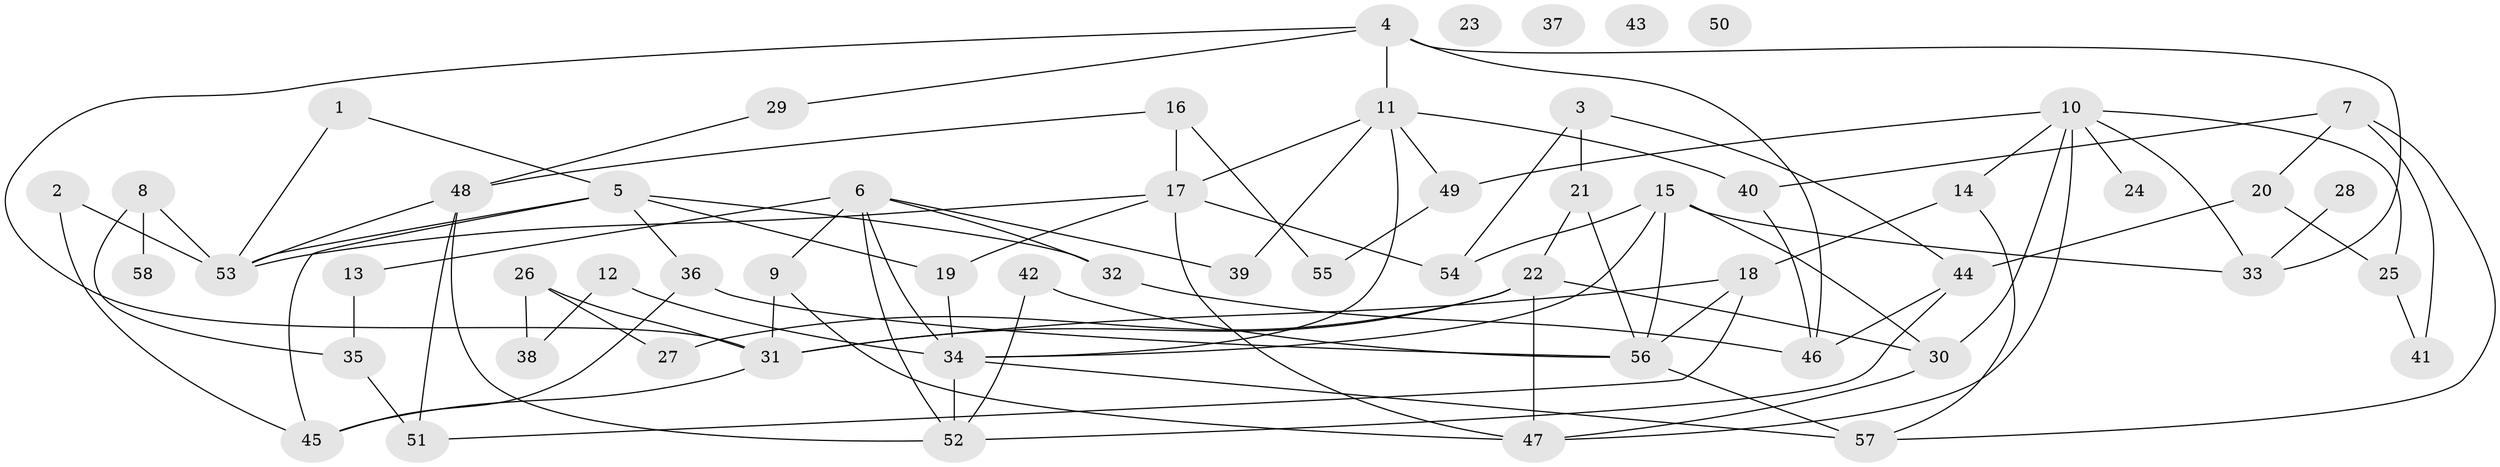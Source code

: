 // coarse degree distribution, {5: 0.15789473684210525, 2: 0.15789473684210525, 6: 0.10526315789473684, 8: 0.13157894736842105, 3: 0.13157894736842105, 7: 0.02631578947368421, 4: 0.13157894736842105, 0: 0.10526315789473684, 1: 0.05263157894736842}
// Generated by graph-tools (version 1.1) at 2025/41/03/06/25 10:41:22]
// undirected, 58 vertices, 97 edges
graph export_dot {
graph [start="1"]
  node [color=gray90,style=filled];
  1;
  2;
  3;
  4;
  5;
  6;
  7;
  8;
  9;
  10;
  11;
  12;
  13;
  14;
  15;
  16;
  17;
  18;
  19;
  20;
  21;
  22;
  23;
  24;
  25;
  26;
  27;
  28;
  29;
  30;
  31;
  32;
  33;
  34;
  35;
  36;
  37;
  38;
  39;
  40;
  41;
  42;
  43;
  44;
  45;
  46;
  47;
  48;
  49;
  50;
  51;
  52;
  53;
  54;
  55;
  56;
  57;
  58;
  1 -- 5;
  1 -- 53;
  2 -- 45;
  2 -- 53;
  3 -- 21;
  3 -- 44;
  3 -- 54;
  4 -- 11;
  4 -- 29;
  4 -- 31;
  4 -- 33;
  4 -- 46;
  5 -- 19;
  5 -- 32;
  5 -- 36;
  5 -- 45;
  5 -- 53;
  6 -- 9;
  6 -- 13;
  6 -- 32;
  6 -- 34;
  6 -- 39;
  6 -- 52;
  7 -- 20;
  7 -- 40;
  7 -- 41;
  7 -- 57;
  8 -- 35;
  8 -- 53;
  8 -- 58;
  9 -- 31;
  9 -- 47;
  10 -- 14;
  10 -- 24;
  10 -- 25;
  10 -- 30;
  10 -- 33;
  10 -- 47;
  10 -- 49;
  11 -- 17;
  11 -- 34;
  11 -- 39;
  11 -- 40;
  11 -- 49;
  12 -- 34;
  12 -- 38;
  13 -- 35;
  14 -- 18;
  14 -- 57;
  15 -- 30;
  15 -- 33;
  15 -- 34;
  15 -- 54;
  15 -- 56;
  16 -- 17;
  16 -- 48;
  16 -- 55;
  17 -- 19;
  17 -- 47;
  17 -- 53;
  17 -- 54;
  18 -- 31;
  18 -- 51;
  18 -- 56;
  19 -- 34;
  20 -- 25;
  20 -- 44;
  21 -- 22;
  21 -- 56;
  22 -- 27;
  22 -- 30;
  22 -- 31;
  22 -- 47;
  25 -- 41;
  26 -- 27;
  26 -- 31;
  26 -- 38;
  28 -- 33;
  29 -- 48;
  30 -- 47;
  31 -- 45;
  32 -- 46;
  34 -- 52;
  34 -- 57;
  35 -- 51;
  36 -- 45;
  36 -- 56;
  40 -- 46;
  42 -- 52;
  42 -- 56;
  44 -- 46;
  44 -- 52;
  48 -- 51;
  48 -- 52;
  48 -- 53;
  49 -- 55;
  56 -- 57;
}
